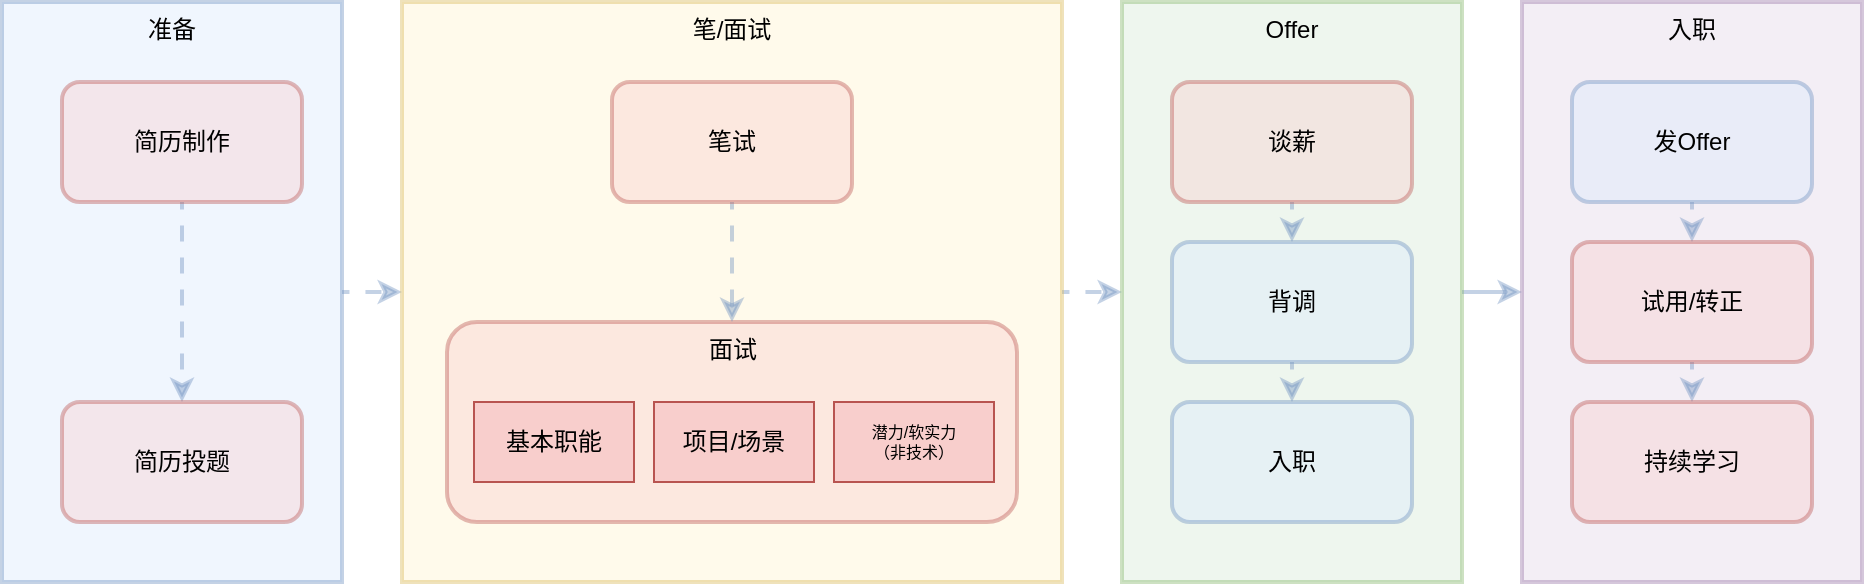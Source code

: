<mxfile version="26.2.15">
  <diagram name="第 1 页" id="EEIigizFqOwVuL6k3JjB">
    <mxGraphModel dx="813" dy="458" grid="1" gridSize="10" guides="1" tooltips="1" connect="1" arrows="1" fold="1" page="1" pageScale="1" pageWidth="827" pageHeight="1169" math="0" shadow="0">
      <root>
        <mxCell id="0" />
        <mxCell id="1" parent="0" />
        <mxCell id="XJmsEOLYtPnV4yOAdxpZ-1" value="" style="edgeStyle=none;html=1;fillColor=#dae8fc;strokeColor=#6c8ebf;opacity=40;strokeWidth=2;shadow=0;flowAnimation=1;" edge="1" parent="1" source="XJmsEOLYtPnV4yOAdxpZ-2" target="XJmsEOLYtPnV4yOAdxpZ-7">
          <mxGeometry relative="1" as="geometry" />
        </mxCell>
        <mxCell id="XJmsEOLYtPnV4yOAdxpZ-2" value="准备" style="rounded=0;whiteSpace=wrap;html=1;verticalAlign=top;fillColor=#dae8fc;strokeColor=#6c8ebf;opacity=40;strokeWidth=2;shadow=0;" vertex="1" parent="1">
          <mxGeometry x="90" y="130" width="170" height="290" as="geometry" />
        </mxCell>
        <mxCell id="XJmsEOLYtPnV4yOAdxpZ-3" value="" style="edgeStyle=none;html=1;fillColor=#dae8fc;strokeColor=#6c8ebf;opacity=40;strokeWidth=2;shadow=0;flowAnimation=1;" edge="1" parent="1" source="XJmsEOLYtPnV4yOAdxpZ-4" target="XJmsEOLYtPnV4yOAdxpZ-5">
          <mxGeometry relative="1" as="geometry" />
        </mxCell>
        <mxCell id="XJmsEOLYtPnV4yOAdxpZ-4" value="简历制作" style="rounded=1;whiteSpace=wrap;html=1;fillColor=#f8cecc;strokeColor=#b85450;opacity=40;strokeWidth=2;shadow=0;" vertex="1" parent="1">
          <mxGeometry x="120" y="170" width="120" height="60" as="geometry" />
        </mxCell>
        <mxCell id="XJmsEOLYtPnV4yOAdxpZ-5" value="简历投题" style="rounded=1;whiteSpace=wrap;html=1;fillColor=#f8cecc;strokeColor=#b85450;opacity=40;strokeWidth=2;shadow=0;" vertex="1" parent="1">
          <mxGeometry x="120" y="330" width="120" height="60" as="geometry" />
        </mxCell>
        <mxCell id="XJmsEOLYtPnV4yOAdxpZ-6" value="" style="edgeStyle=none;html=1;fillColor=#dae8fc;strokeColor=#6c8ebf;opacity=40;strokeWidth=2;shadow=0;exitX=1;exitY=0.5;exitDx=0;exitDy=0;flowAnimation=1;" edge="1" parent="1" source="XJmsEOLYtPnV4yOAdxpZ-7" target="XJmsEOLYtPnV4yOAdxpZ-9">
          <mxGeometry relative="1" as="geometry">
            <mxPoint x="580" y="280" as="sourcePoint" />
          </mxGeometry>
        </mxCell>
        <mxCell id="XJmsEOLYtPnV4yOAdxpZ-7" value="笔/面试" style="rounded=0;whiteSpace=wrap;html=1;verticalAlign=top;fillColor=#fff2cc;strokeColor=#d6b656;opacity=40;strokeWidth=2;shadow=0;" vertex="1" parent="1">
          <mxGeometry x="290" y="130" width="330" height="290" as="geometry" />
        </mxCell>
        <mxCell id="XJmsEOLYtPnV4yOAdxpZ-8" value="" style="edgeStyle=none;html=1;fillColor=#dae8fc;strokeColor=#6c8ebf;opacity=40;strokeWidth=2;shadow=0;exitX=1;exitY=0.5;exitDx=0;exitDy=0;" edge="1" parent="1" target="XJmsEOLYtPnV4yOAdxpZ-15" source="XJmsEOLYtPnV4yOAdxpZ-9">
          <mxGeometry relative="1" as="geometry">
            <mxPoint x="830" y="275" as="sourcePoint" />
          </mxGeometry>
        </mxCell>
        <mxCell id="XJmsEOLYtPnV4yOAdxpZ-9" value="Offer" style="rounded=0;whiteSpace=wrap;html=1;verticalAlign=top;fillColor=#d5e8d4;strokeColor=#82b366;opacity=40;strokeWidth=2;shadow=0;" vertex="1" parent="1">
          <mxGeometry x="650" y="130" width="170" height="290" as="geometry" />
        </mxCell>
        <mxCell id="XJmsEOLYtPnV4yOAdxpZ-10" value="" style="edgeStyle=none;html=1;fillColor=#dae8fc;strokeColor=#6c8ebf;opacity=40;strokeWidth=2;shadow=0;flowAnimation=1;" edge="1" parent="1" source="XJmsEOLYtPnV4yOAdxpZ-11" target="XJmsEOLYtPnV4yOAdxpZ-13">
          <mxGeometry relative="1" as="geometry" />
        </mxCell>
        <mxCell id="XJmsEOLYtPnV4yOAdxpZ-11" value="谈薪" style="rounded=1;whiteSpace=wrap;html=1;fillColor=#f8cecc;strokeColor=#b85450;opacity=40;strokeWidth=2;shadow=0;" vertex="1" parent="1">
          <mxGeometry x="675" y="170" width="120" height="60" as="geometry" />
        </mxCell>
        <mxCell id="XJmsEOLYtPnV4yOAdxpZ-12" value="" style="edgeStyle=none;html=1;fillColor=#dae8fc;strokeColor=#6c8ebf;opacity=40;strokeWidth=2;shadow=0;flowAnimation=1;" edge="1" parent="1" source="XJmsEOLYtPnV4yOAdxpZ-13" target="XJmsEOLYtPnV4yOAdxpZ-14">
          <mxGeometry relative="1" as="geometry" />
        </mxCell>
        <mxCell id="XJmsEOLYtPnV4yOAdxpZ-13" value="背调" style="rounded=1;whiteSpace=wrap;html=1;fillColor=#dae8fc;strokeColor=#6c8ebf;opacity=40;strokeWidth=2;shadow=0;" vertex="1" parent="1">
          <mxGeometry x="675" y="250" width="120" height="60" as="geometry" />
        </mxCell>
        <mxCell id="XJmsEOLYtPnV4yOAdxpZ-14" value="入职" style="rounded=1;whiteSpace=wrap;html=1;fillColor=#dae8fc;strokeColor=#6c8ebf;opacity=40;strokeWidth=2;shadow=0;" vertex="1" parent="1">
          <mxGeometry x="675" y="330" width="120" height="60" as="geometry" />
        </mxCell>
        <mxCell id="XJmsEOLYtPnV4yOAdxpZ-15" value="入职" style="rounded=0;whiteSpace=wrap;html=1;verticalAlign=top;fillColor=#e1d5e7;strokeColor=#9673a6;opacity=40;strokeWidth=2;shadow=0;" vertex="1" parent="1">
          <mxGeometry x="850" y="130" width="170" height="290" as="geometry" />
        </mxCell>
        <mxCell id="XJmsEOLYtPnV4yOAdxpZ-16" value="" style="edgeStyle=none;html=1;fillColor=#dae8fc;strokeColor=#6c8ebf;opacity=40;strokeWidth=2;shadow=0;flowAnimation=1;" edge="1" parent="1" source="XJmsEOLYtPnV4yOAdxpZ-17" target="XJmsEOLYtPnV4yOAdxpZ-19">
          <mxGeometry relative="1" as="geometry" />
        </mxCell>
        <mxCell id="XJmsEOLYtPnV4yOAdxpZ-17" value="发Offer" style="rounded=1;whiteSpace=wrap;html=1;fillColor=#dae8fc;strokeColor=#6c8ebf;opacity=40;strokeWidth=2;shadow=0;" vertex="1" parent="1">
          <mxGeometry x="875" y="170" width="120" height="60" as="geometry" />
        </mxCell>
        <mxCell id="XJmsEOLYtPnV4yOAdxpZ-18" value="" style="edgeStyle=none;html=1;fillColor=#dae8fc;strokeColor=#6c8ebf;opacity=40;strokeWidth=2;shadow=0;flowAnimation=1;" edge="1" parent="1" source="XJmsEOLYtPnV4yOAdxpZ-19" target="XJmsEOLYtPnV4yOAdxpZ-20">
          <mxGeometry relative="1" as="geometry" />
        </mxCell>
        <mxCell id="XJmsEOLYtPnV4yOAdxpZ-19" value="试用/转正" style="whiteSpace=wrap;html=1;rounded=1;fillColor=#f8cecc;strokeColor=#b85450;opacity=40;strokeWidth=2;shadow=0;" vertex="1" parent="1">
          <mxGeometry x="875" y="250" width="120" height="60" as="geometry" />
        </mxCell>
        <mxCell id="XJmsEOLYtPnV4yOAdxpZ-20" value="持续学习" style="whiteSpace=wrap;html=1;rounded=1;fillColor=#f8cecc;strokeColor=#b85450;opacity=40;strokeWidth=2;shadow=0;" vertex="1" parent="1">
          <mxGeometry x="875" y="330" width="120" height="60" as="geometry" />
        </mxCell>
        <mxCell id="XJmsEOLYtPnV4yOAdxpZ-21" value="面试" style="rounded=1;whiteSpace=wrap;html=1;fillColor=#f8cecc;strokeColor=#b85450;opacity=40;strokeWidth=2;shadow=0;verticalAlign=top;" vertex="1" parent="1">
          <mxGeometry x="312.5" y="290" width="285" height="100" as="geometry" />
        </mxCell>
        <mxCell id="XJmsEOLYtPnV4yOAdxpZ-22" value="" style="edgeStyle=none;html=1;strokeWidth=2;strokeColor=#6C8EBF;opacity=40;flowAnimation=1;" edge="1" parent="1" source="XJmsEOLYtPnV4yOAdxpZ-23" target="XJmsEOLYtPnV4yOAdxpZ-21">
          <mxGeometry relative="1" as="geometry" />
        </mxCell>
        <mxCell id="XJmsEOLYtPnV4yOAdxpZ-23" value="笔试" style="rounded=1;whiteSpace=wrap;html=1;fillColor=#f8cecc;strokeColor=#b85450;opacity=40;strokeWidth=2;shadow=0;" vertex="1" parent="1">
          <mxGeometry x="395" y="170" width="120" height="60" as="geometry" />
        </mxCell>
        <mxCell id="XJmsEOLYtPnV4yOAdxpZ-24" value="基本职能" style="rounded=0;whiteSpace=wrap;html=1;fillColor=#f8cecc;strokeColor=#b85450;" vertex="1" parent="1">
          <mxGeometry x="326" y="330" width="80" height="40" as="geometry" />
        </mxCell>
        <mxCell id="XJmsEOLYtPnV4yOAdxpZ-25" value="项目/场景" style="rounded=0;whiteSpace=wrap;html=1;fillColor=#f8cecc;strokeColor=#b85450;" vertex="1" parent="1">
          <mxGeometry x="416" y="330" width="80" height="40" as="geometry" />
        </mxCell>
        <mxCell id="XJmsEOLYtPnV4yOAdxpZ-26" value="潜力/软实力&lt;br&gt;（非技术）" style="rounded=0;whiteSpace=wrap;html=1;fontSize=8;fillColor=#f8cecc;strokeColor=#b85450;" vertex="1" parent="1">
          <mxGeometry x="506" y="330" width="80" height="40" as="geometry" />
        </mxCell>
      </root>
    </mxGraphModel>
  </diagram>
</mxfile>
